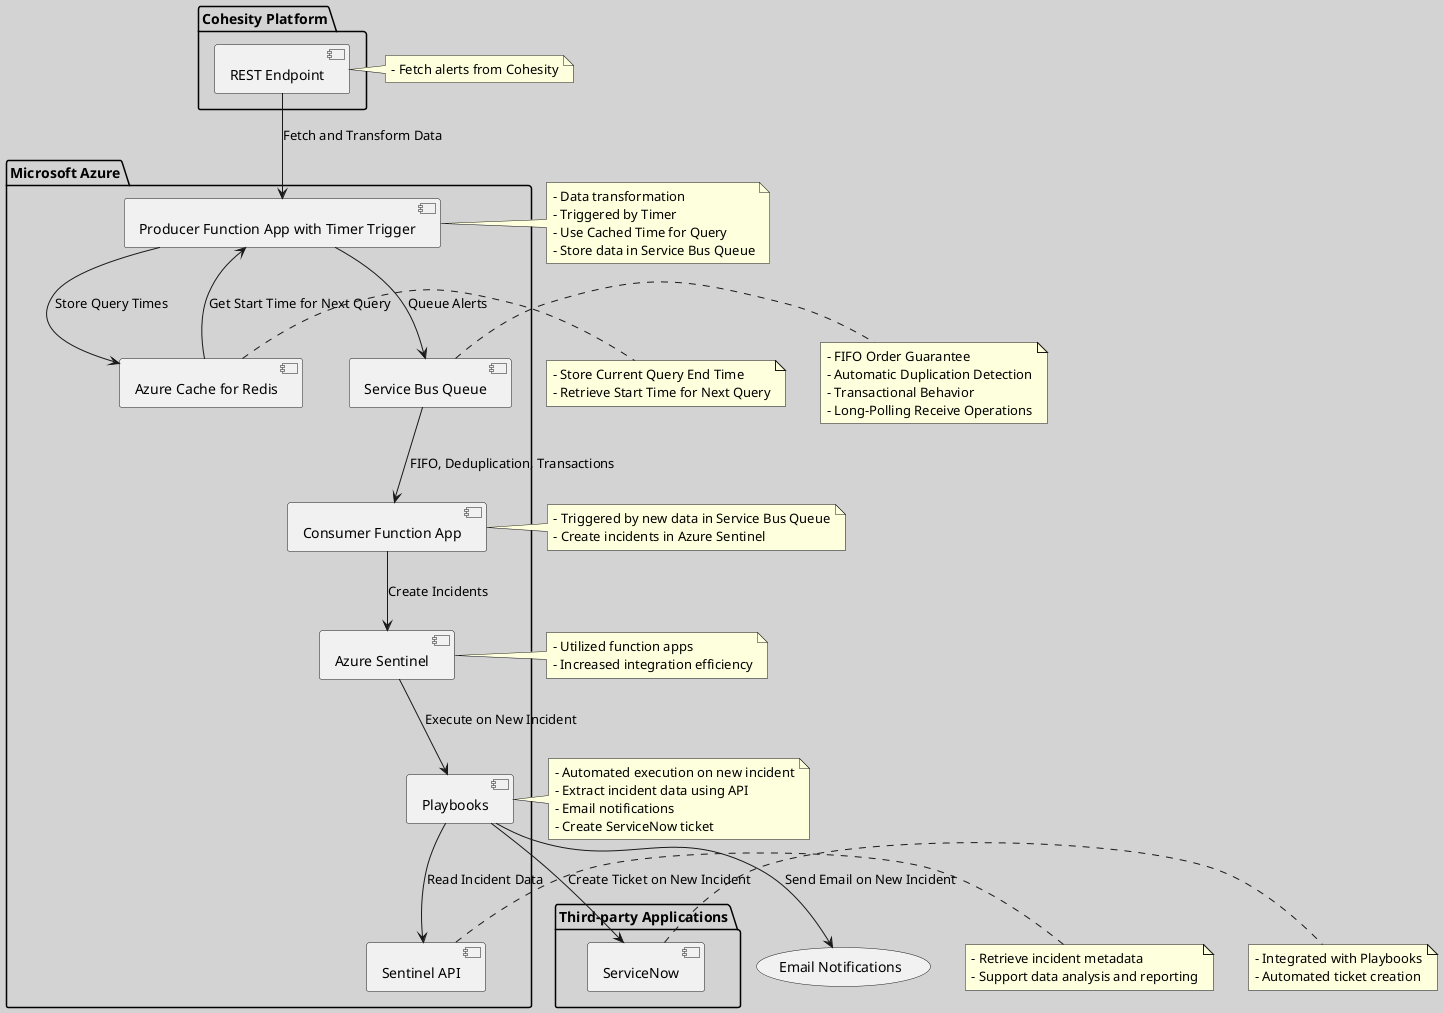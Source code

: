 @startuml
skinparam backgroundColor #D3D3D3

package "Cohesity Platform" {
    [REST Endpoint]
}

package "Microsoft Azure" {
    [Azure Sentinel]
    [Producer Function App with Timer Trigger]
    [Consumer Function App]
    [Service Bus Queue]
    [Playbooks]
    [Sentinel API]
    [Azure Cache for Redis]
}

package "Third-party Applications" {
    [ServiceNow]
}

[REST Endpoint] --> [Producer Function App with Timer Trigger] : Fetch and Transform Data
[Producer Function App with Timer Trigger] --> [Service Bus Queue] : Queue Alerts
[Producer Function App with Timer Trigger] --> [Azure Cache for Redis] : Store Query Times
[Azure Cache for Redis] --> [Producer Function App with Timer Trigger] : Get Start Time for Next Query
[Service Bus Queue] --> [Consumer Function App] : FIFO, Deduplication, Transactions
[Consumer Function App] --> [Azure Sentinel] : Create Incidents
[Azure Sentinel] --> [Playbooks] : Execute on New Incident
[Playbooks] --> [Sentinel API] : Read Incident Data
[Playbooks] --> [ServiceNow] : Create Ticket on New Incident
[Playbooks] -down-> (Email Notifications) : Send Email on New Incident

note right of [REST Endpoint]
  - Fetch alerts from Cohesity
end note

note left of [Producer Function App with Timer Trigger]
  - Data transformation
  - Triggered by Timer
  - Use Cached Time for Query
  - Store data in Service Bus Queue
end note

note right of [Azure Cache for Redis]
  - Store Current Query End Time
  - Retrieve Start Time for Next Query
end note

note right of [Consumer Function App]
  - Triggered by new data in Service Bus Queue
  - Create incidents in Azure Sentinel
end note

note right of [Playbooks]
  - Automated execution on new incident
  - Extract incident data using API
  - Email notifications
  - Create ServiceNow ticket
end note

note left of [Sentinel API]
  - Retrieve incident metadata
  - Support data analysis and reporting
end note

note right of [Azure Sentinel]
  - Utilized function apps
  - Increased integration efficiency
end note

note right of [Service Bus Queue]
  - FIFO Order Guarantee
  - Automatic Duplication Detection
  - Transactional Behavior
  - Long-Polling Receive Operations
end note

note right of [ServiceNow]
  - Integrated with Playbooks
  - Automated ticket creation
end note

@enduml
